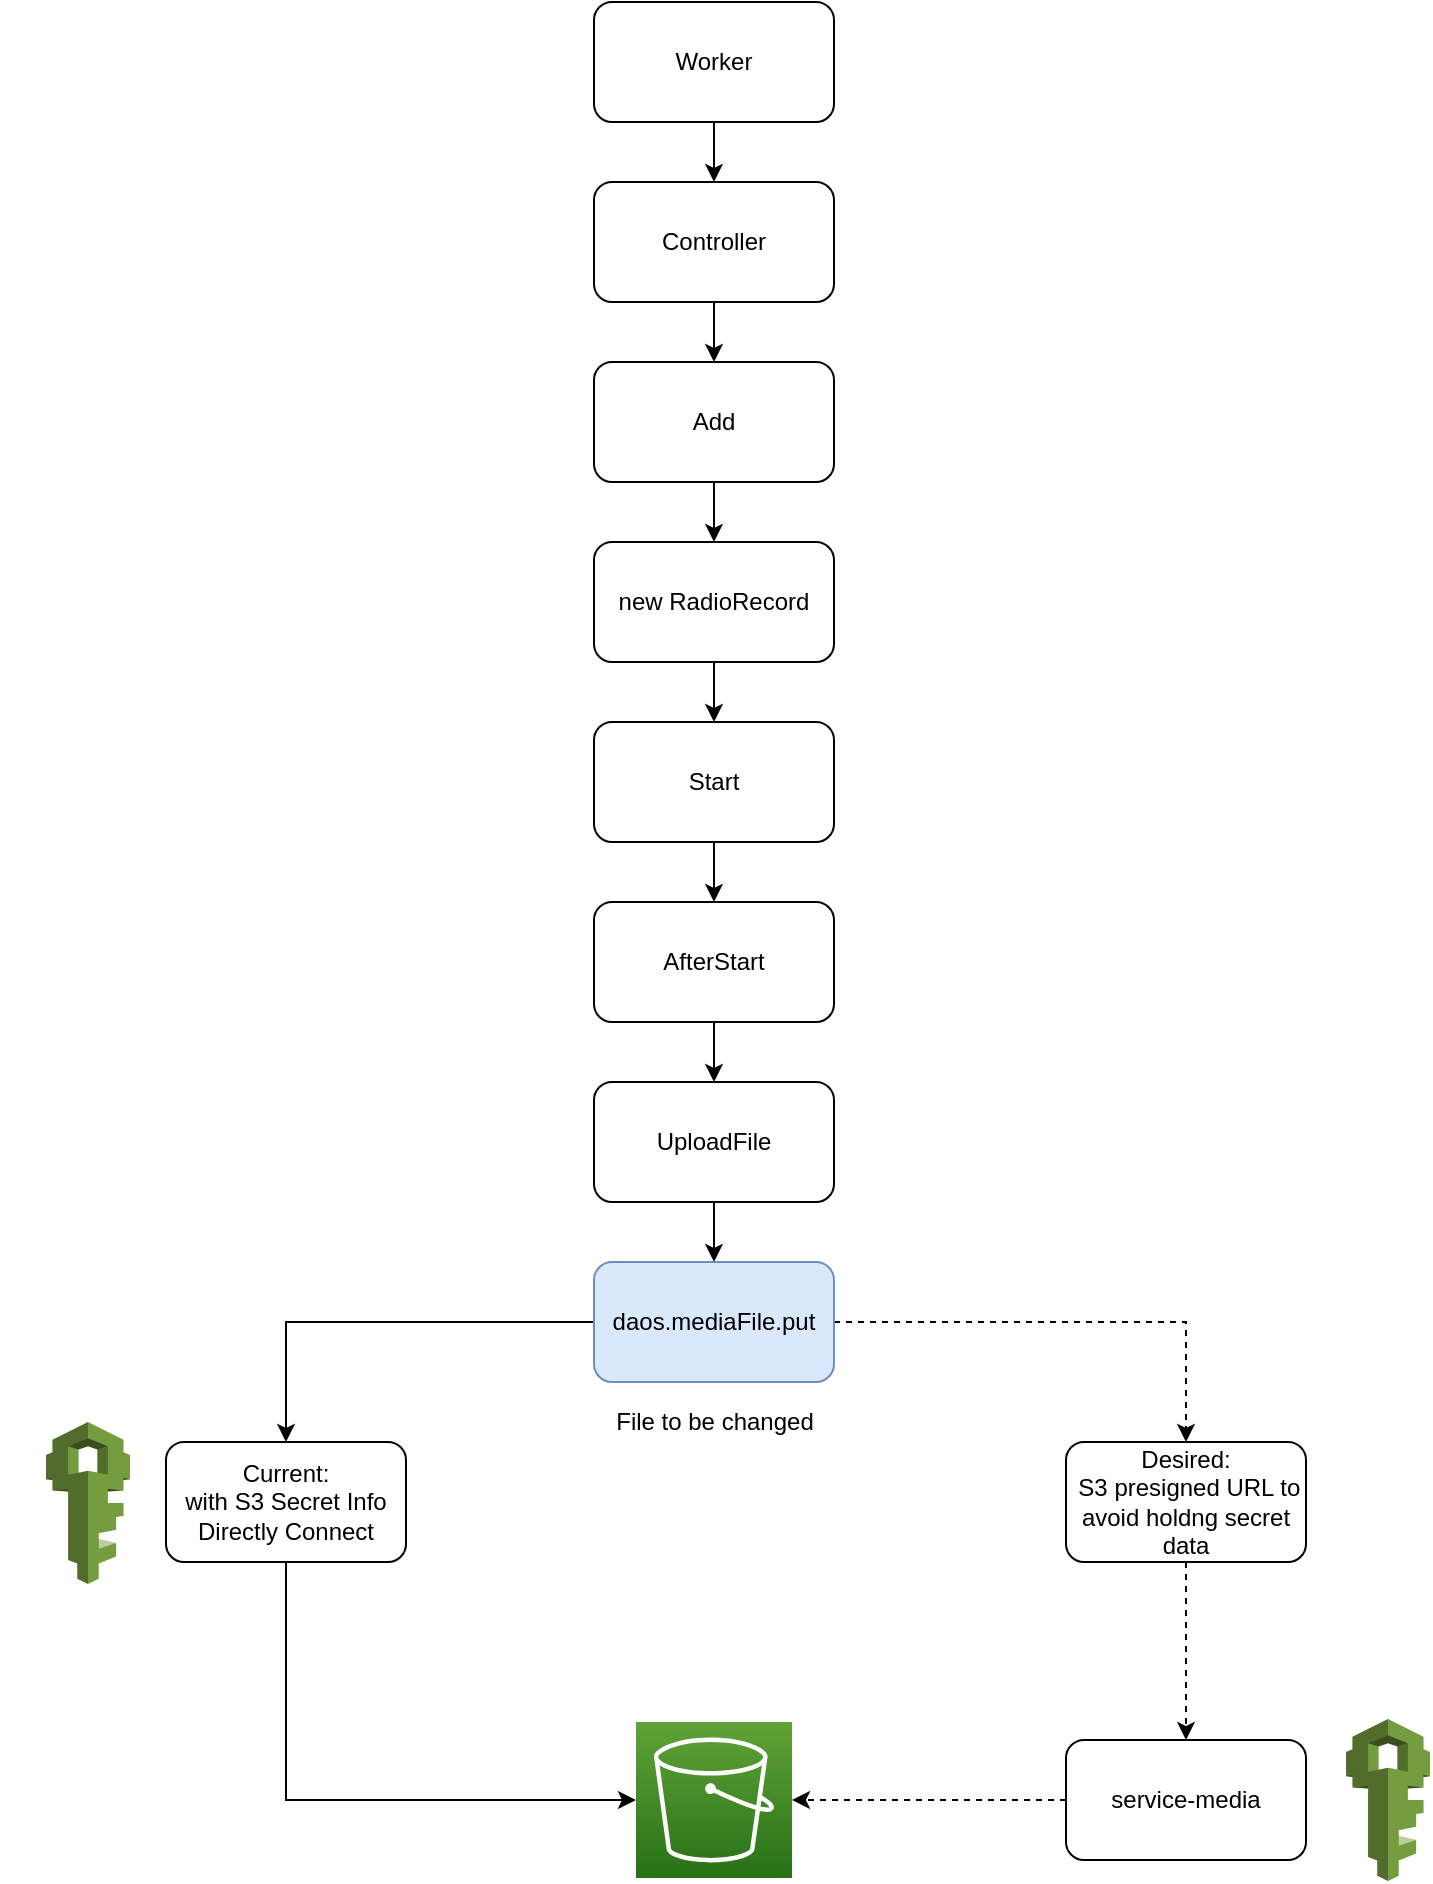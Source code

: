 <mxfile version="18.0.1" type="github">
  <diagram id="ny3oVwAZ4V_wvto3aZBs" name="Page-1">
    <mxGraphModel dx="809" dy="1111" grid="1" gridSize="10" guides="1" tooltips="1" connect="1" arrows="1" fold="1" page="1" pageScale="1" pageWidth="827" pageHeight="1169" math="0" shadow="0">
      <root>
        <mxCell id="0" />
        <mxCell id="1" parent="0" />
        <mxCell id="yP4ieVi-nLM1ygez4TLR-7" value="" style="edgeStyle=orthogonalEdgeStyle;rounded=0;orthogonalLoop=1;jettySize=auto;html=1;" edge="1" parent="1" source="yP4ieVi-nLM1ygez4TLR-1" target="yP4ieVi-nLM1ygez4TLR-2">
          <mxGeometry relative="1" as="geometry" />
        </mxCell>
        <mxCell id="yP4ieVi-nLM1ygez4TLR-1" value="Worker" style="rounded=1;whiteSpace=wrap;html=1;" vertex="1" parent="1">
          <mxGeometry x="354" y="110" width="120" height="60" as="geometry" />
        </mxCell>
        <mxCell id="yP4ieVi-nLM1ygez4TLR-8" value="" style="edgeStyle=orthogonalEdgeStyle;rounded=0;orthogonalLoop=1;jettySize=auto;html=1;" edge="1" parent="1" source="yP4ieVi-nLM1ygez4TLR-2" target="yP4ieVi-nLM1ygez4TLR-3">
          <mxGeometry relative="1" as="geometry" />
        </mxCell>
        <mxCell id="yP4ieVi-nLM1ygez4TLR-2" value="Controller" style="rounded=1;whiteSpace=wrap;html=1;" vertex="1" parent="1">
          <mxGeometry x="354" y="200" width="120" height="60" as="geometry" />
        </mxCell>
        <mxCell id="yP4ieVi-nLM1ygez4TLR-9" value="" style="edgeStyle=orthogonalEdgeStyle;rounded=0;orthogonalLoop=1;jettySize=auto;html=1;" edge="1" parent="1" source="yP4ieVi-nLM1ygez4TLR-3" target="yP4ieVi-nLM1ygez4TLR-4">
          <mxGeometry relative="1" as="geometry" />
        </mxCell>
        <mxCell id="yP4ieVi-nLM1ygez4TLR-3" value="Add" style="rounded=1;whiteSpace=wrap;html=1;" vertex="1" parent="1">
          <mxGeometry x="354" y="290" width="120" height="60" as="geometry" />
        </mxCell>
        <mxCell id="yP4ieVi-nLM1ygez4TLR-10" value="" style="edgeStyle=orthogonalEdgeStyle;rounded=0;orthogonalLoop=1;jettySize=auto;html=1;" edge="1" parent="1" source="yP4ieVi-nLM1ygez4TLR-4" target="yP4ieVi-nLM1ygez4TLR-5">
          <mxGeometry relative="1" as="geometry" />
        </mxCell>
        <mxCell id="yP4ieVi-nLM1ygez4TLR-4" value="new RadioRecord" style="rounded=1;whiteSpace=wrap;html=1;" vertex="1" parent="1">
          <mxGeometry x="354" y="380" width="120" height="60" as="geometry" />
        </mxCell>
        <mxCell id="yP4ieVi-nLM1ygez4TLR-11" value="" style="edgeStyle=orthogonalEdgeStyle;rounded=0;orthogonalLoop=1;jettySize=auto;html=1;" edge="1" parent="1" source="yP4ieVi-nLM1ygez4TLR-5" target="yP4ieVi-nLM1ygez4TLR-6">
          <mxGeometry relative="1" as="geometry" />
        </mxCell>
        <mxCell id="yP4ieVi-nLM1ygez4TLR-5" value="Start" style="rounded=1;whiteSpace=wrap;html=1;" vertex="1" parent="1">
          <mxGeometry x="354" y="470" width="120" height="60" as="geometry" />
        </mxCell>
        <mxCell id="yP4ieVi-nLM1ygez4TLR-13" value="" style="edgeStyle=orthogonalEdgeStyle;rounded=0;orthogonalLoop=1;jettySize=auto;html=1;" edge="1" parent="1" source="yP4ieVi-nLM1ygez4TLR-6" target="yP4ieVi-nLM1ygez4TLR-12">
          <mxGeometry relative="1" as="geometry" />
        </mxCell>
        <mxCell id="yP4ieVi-nLM1ygez4TLR-6" value="AfterStart" style="rounded=1;whiteSpace=wrap;html=1;" vertex="1" parent="1">
          <mxGeometry x="354" y="560" width="120" height="60" as="geometry" />
        </mxCell>
        <mxCell id="yP4ieVi-nLM1ygez4TLR-15" style="edgeStyle=orthogonalEdgeStyle;rounded=0;orthogonalLoop=1;jettySize=auto;html=1;" edge="1" parent="1" source="yP4ieVi-nLM1ygez4TLR-12" target="yP4ieVi-nLM1ygez4TLR-14">
          <mxGeometry relative="1" as="geometry" />
        </mxCell>
        <mxCell id="yP4ieVi-nLM1ygez4TLR-12" value="UploadFile" style="rounded=1;whiteSpace=wrap;html=1;" vertex="1" parent="1">
          <mxGeometry x="354" y="650" width="120" height="60" as="geometry" />
        </mxCell>
        <mxCell id="yP4ieVi-nLM1ygez4TLR-17" value="" style="edgeStyle=orthogonalEdgeStyle;rounded=0;orthogonalLoop=1;jettySize=auto;html=1;" edge="1" parent="1" source="yP4ieVi-nLM1ygez4TLR-14" target="yP4ieVi-nLM1ygez4TLR-16">
          <mxGeometry relative="1" as="geometry" />
        </mxCell>
        <mxCell id="yP4ieVi-nLM1ygez4TLR-19" style="edgeStyle=orthogonalEdgeStyle;rounded=0;orthogonalLoop=1;jettySize=auto;html=1;dashed=1;" edge="1" parent="1" source="yP4ieVi-nLM1ygez4TLR-14" target="yP4ieVi-nLM1ygez4TLR-18">
          <mxGeometry relative="1" as="geometry" />
        </mxCell>
        <mxCell id="yP4ieVi-nLM1ygez4TLR-14" value="daos.mediaFile.put" style="rounded=1;whiteSpace=wrap;html=1;fillColor=#dae8fc;strokeColor=#6c8ebf;" vertex="1" parent="1">
          <mxGeometry x="354" y="740" width="120" height="60" as="geometry" />
        </mxCell>
        <mxCell id="yP4ieVi-nLM1ygez4TLR-22" style="edgeStyle=orthogonalEdgeStyle;orthogonalLoop=1;jettySize=auto;html=1;rounded=0;" edge="1" parent="1" source="yP4ieVi-nLM1ygez4TLR-16" target="yP4ieVi-nLM1ygez4TLR-21">
          <mxGeometry relative="1" as="geometry">
            <Array as="points">
              <mxPoint x="200" y="1009" />
            </Array>
          </mxGeometry>
        </mxCell>
        <mxCell id="yP4ieVi-nLM1ygez4TLR-16" value="Current:&lt;br&gt;with S3 Secret Info&lt;br&gt;Directly Connect" style="rounded=1;whiteSpace=wrap;html=1;" vertex="1" parent="1">
          <mxGeometry x="140" y="830" width="120" height="60" as="geometry" />
        </mxCell>
        <mxCell id="yP4ieVi-nLM1ygez4TLR-24" style="edgeStyle=orthogonalEdgeStyle;rounded=0;orthogonalLoop=1;jettySize=auto;html=1;entryX=0.5;entryY=0;entryDx=0;entryDy=0;dashed=1;" edge="1" parent="1" source="yP4ieVi-nLM1ygez4TLR-18" target="yP4ieVi-nLM1ygez4TLR-23">
          <mxGeometry relative="1" as="geometry" />
        </mxCell>
        <mxCell id="yP4ieVi-nLM1ygez4TLR-18" value="Desired:&lt;br&gt;&amp;nbsp;S3 presigned URL to avoid holdng secret data" style="rounded=1;whiteSpace=wrap;html=1;" vertex="1" parent="1">
          <mxGeometry x="590" y="830" width="120" height="60" as="geometry" />
        </mxCell>
        <mxCell id="yP4ieVi-nLM1ygez4TLR-21" value="" style="sketch=0;points=[[0,0,0],[0.25,0,0],[0.5,0,0],[0.75,0,0],[1,0,0],[0,1,0],[0.25,1,0],[0.5,1,0],[0.75,1,0],[1,1,0],[0,0.25,0],[0,0.5,0],[0,0.75,0],[1,0.25,0],[1,0.5,0],[1,0.75,0]];outlineConnect=0;fontColor=#232F3E;gradientColor=#60A337;gradientDirection=north;fillColor=#277116;strokeColor=#ffffff;dashed=0;verticalLabelPosition=bottom;verticalAlign=top;align=center;html=1;fontSize=12;fontStyle=0;aspect=fixed;shape=mxgraph.aws4.resourceIcon;resIcon=mxgraph.aws4.s3;" vertex="1" parent="1">
          <mxGeometry x="375" y="970" width="78" height="78" as="geometry" />
        </mxCell>
        <mxCell id="yP4ieVi-nLM1ygez4TLR-25" style="edgeStyle=orthogonalEdgeStyle;rounded=0;orthogonalLoop=1;jettySize=auto;html=1;entryX=1;entryY=0.5;entryDx=0;entryDy=0;entryPerimeter=0;dashed=1;" edge="1" parent="1" source="yP4ieVi-nLM1ygez4TLR-23" target="yP4ieVi-nLM1ygez4TLR-21">
          <mxGeometry relative="1" as="geometry" />
        </mxCell>
        <mxCell id="yP4ieVi-nLM1ygez4TLR-23" value="service-media" style="rounded=1;whiteSpace=wrap;html=1;" vertex="1" parent="1">
          <mxGeometry x="590" y="979" width="120" height="60" as="geometry" />
        </mxCell>
        <mxCell id="yP4ieVi-nLM1ygez4TLR-26" value="File to be changed&lt;br&gt;" style="text;html=1;align=center;verticalAlign=middle;resizable=0;points=[];autosize=1;strokeColor=none;fillColor=none;" vertex="1" parent="1">
          <mxGeometry x="359" y="810" width="110" height="20" as="geometry" />
        </mxCell>
        <mxCell id="yP4ieVi-nLM1ygez4TLR-27" value="" style="outlineConnect=0;dashed=0;verticalLabelPosition=bottom;verticalAlign=top;align=center;html=1;shape=mxgraph.aws3.iam;fillColor=#759C3E;gradientColor=none;" vertex="1" parent="1">
          <mxGeometry x="80" y="820" width="42" height="81" as="geometry" />
        </mxCell>
        <mxCell id="yP4ieVi-nLM1ygez4TLR-28" value="" style="outlineConnect=0;dashed=0;verticalLabelPosition=bottom;verticalAlign=top;align=center;html=1;shape=mxgraph.aws3.iam;fillColor=#759C3E;gradientColor=none;" vertex="1" parent="1">
          <mxGeometry x="730" y="968.5" width="42" height="81" as="geometry" />
        </mxCell>
        <mxCell id="yP4ieVi-nLM1ygez4TLR-29" value="" style="shape=image;html=1;verticalAlign=top;verticalLabelPosition=bottom;labelBackgroundColor=#ffffff;imageAspect=0;aspect=fixed;image=https://cdn3.iconfinder.com/data/icons/flat-actions-icons-9/792/Close_Icon-128.png" vertex="1" parent="1">
          <mxGeometry x="57" y="810" width="88" height="88" as="geometry" />
        </mxCell>
        <mxCell id="yP4ieVi-nLM1ygez4TLR-30" value="" style="shape=image;html=1;verticalAlign=top;verticalLabelPosition=bottom;labelBackgroundColor=#ffffff;imageAspect=0;aspect=fixed;image=https://cdn3.iconfinder.com/data/icons/flat-actions-icons-9/792/Close_Icon-128.png" vertex="1" parent="1">
          <mxGeometry x="220" y="726" width="88" height="88" as="geometry" />
        </mxCell>
      </root>
    </mxGraphModel>
  </diagram>
</mxfile>
